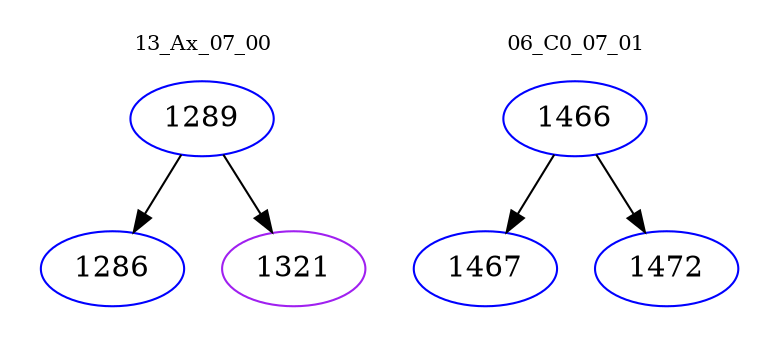 digraph{
subgraph cluster_0 {
color = white
label = "13_Ax_07_00";
fontsize=10;
T0_1289 [label="1289", color="blue"]
T0_1289 -> T0_1286 [color="black"]
T0_1286 [label="1286", color="blue"]
T0_1289 -> T0_1321 [color="black"]
T0_1321 [label="1321", color="purple"]
}
subgraph cluster_1 {
color = white
label = "06_C0_07_01";
fontsize=10;
T1_1466 [label="1466", color="blue"]
T1_1466 -> T1_1467 [color="black"]
T1_1467 [label="1467", color="blue"]
T1_1466 -> T1_1472 [color="black"]
T1_1472 [label="1472", color="blue"]
}
}
